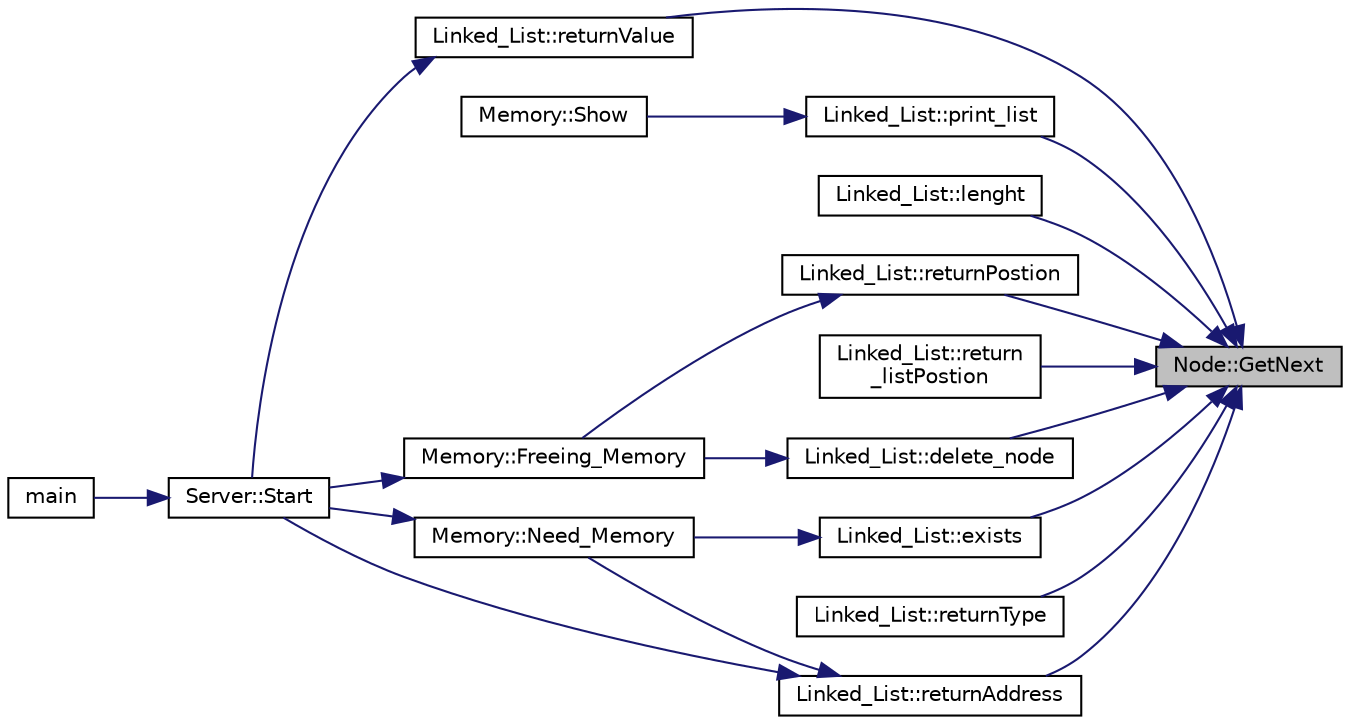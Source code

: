 digraph "Node::GetNext"
{
 // LATEX_PDF_SIZE
  edge [fontname="Helvetica",fontsize="10",labelfontname="Helvetica",labelfontsize="10"];
  node [fontname="Helvetica",fontsize="10",shape=record];
  rankdir="RL";
  Node1 [label="Node::GetNext",height=0.2,width=0.4,color="black", fillcolor="grey75", style="filled", fontcolor="black",tooltip="Getter para el siguiente nodo."];
  Node1 -> Node2 [dir="back",color="midnightblue",fontsize="10",style="solid"];
  Node2 [label="Linked_List::delete_node",height=0.2,width=0.4,color="black", fillcolor="white", style="filled",URL="$classLinked__List.html#a0754b2e38c07d74d1949f601cc4a6fff",tooltip="Se encarga de eliminar un nodo de la lista en base al nombre de la variable que almacena."];
  Node2 -> Node3 [dir="back",color="midnightblue",fontsize="10",style="solid"];
  Node3 [label="Memory::Freeing_Memory",height=0.2,width=0.4,color="black", fillcolor="white", style="filled",URL="$classMemory.html#a9ac8687489640f91fb75184426948413",tooltip="Se encarga de liberar un espacio en memoria."];
  Node3 -> Node4 [dir="back",color="midnightblue",fontsize="10",style="solid"];
  Node4 [label="Server::Start",height=0.2,width=0.4,color="black", fillcolor="white", style="filled",URL="$classServer.html#acaea883b722927c7d8299a74447c8d1b",tooltip="Se encarga de levantar el servidor el cual estara acargo del el manejo de la memoria."];
  Node4 -> Node5 [dir="back",color="midnightblue",fontsize="10",style="solid"];
  Node5 [label="main",height=0.2,width=0.4,color="black", fillcolor="white", style="filled",URL="$main_8cpp.html#a0ddf1224851353fc92bfbff6f499fa97",tooltip=" "];
  Node1 -> Node6 [dir="back",color="midnightblue",fontsize="10",style="solid"];
  Node6 [label="Linked_List::exists",height=0.2,width=0.4,color="black", fillcolor="white", style="filled",URL="$classLinked__List.html#a34548d7c56f3ceffec8c1755e01caccd",tooltip="Se encarga de verificar si una variable se encuentra almacenada en una lista enlazada."];
  Node6 -> Node7 [dir="back",color="midnightblue",fontsize="10",style="solid"];
  Node7 [label="Memory::Need_Memory",height=0.2,width=0.4,color="black", fillcolor="white", style="filled",URL="$classMemory.html#a33fd5c5e117fccccd73f096f442c58f6",tooltip="Solicita memoria, lo que puede resultar en una sobreescritura, una nueva direccion o en el reciclaje ..."];
  Node7 -> Node4 [dir="back",color="midnightblue",fontsize="10",style="solid"];
  Node1 -> Node8 [dir="back",color="midnightblue",fontsize="10",style="solid"];
  Node8 [label="Linked_List::lenght",height=0.2,width=0.4,color="black", fillcolor="white", style="filled",URL="$classLinked__List.html#a01585750441ef126d47345bbe1fece36",tooltip="Se encarga de obtener la longitud de la lista enlazada."];
  Node1 -> Node9 [dir="back",color="midnightblue",fontsize="10",style="solid"];
  Node9 [label="Linked_List::print_list",height=0.2,width=0.4,color="black", fillcolor="white", style="filled",URL="$classLinked__List.html#afe2e3a5be298d0648e51d1947fdb7707",tooltip="Se encarga de printear en consola la totalidad de la lista enlazada con cada uno de los parametros de..."];
  Node9 -> Node10 [dir="back",color="midnightblue",fontsize="10",style="solid"];
  Node10 [label="Memory::Show",height=0.2,width=0.4,color="black", fillcolor="white", style="filled",URL="$classMemory.html#a1e56f1ad16fa009a38571fccb91a9d94",tooltip="Se encarga de mostrar la lista de las posiciones que se pueden reciclar."];
  Node1 -> Node11 [dir="back",color="midnightblue",fontsize="10",style="solid"];
  Node11 [label="Linked_List::return\l_listPostion",height=0.2,width=0.4,color="black", fillcolor="white", style="filled",URL="$classLinked__List.html#aa5a842b194526c0c11154c0eac45d1bd",tooltip="Se encarga de retornar la posicion mas cercana a otra en una lista dada por el nodo que recibe."];
  Node1 -> Node12 [dir="back",color="midnightblue",fontsize="10",style="solid"];
  Node12 [label="Linked_List::returnAddress",height=0.2,width=0.4,color="black", fillcolor="white", style="filled",URL="$classLinked__List.html#acf383a80747d6d43f3a2a200a98a7df4",tooltip="Se encarga de retornar el tipo de una variable almacenada en la lista enlazada."];
  Node12 -> Node7 [dir="back",color="midnightblue",fontsize="10",style="solid"];
  Node12 -> Node4 [dir="back",color="midnightblue",fontsize="10",style="solid"];
  Node1 -> Node13 [dir="back",color="midnightblue",fontsize="10",style="solid"];
  Node13 [label="Linked_List::returnPostion",height=0.2,width=0.4,color="black", fillcolor="white", style="filled",URL="$classLinked__List.html#a61c3cff153e9177629fb7fc4f0a8b902",tooltip="Se encarga de retornar la posicion en la que se encuentra almacenado el nodo con respecto al offset."];
  Node13 -> Node3 [dir="back",color="midnightblue",fontsize="10",style="solid"];
  Node1 -> Node14 [dir="back",color="midnightblue",fontsize="10",style="solid"];
  Node14 [label="Linked_List::returnType",height=0.2,width=0.4,color="black", fillcolor="white", style="filled",URL="$classLinked__List.html#a7bef6c987572803a632b62f5244be818",tooltip=" "];
  Node1 -> Node15 [dir="back",color="midnightblue",fontsize="10",style="solid"];
  Node15 [label="Linked_List::returnValue",height=0.2,width=0.4,color="black", fillcolor="white", style="filled",URL="$classLinked__List.html#a3b00cee10f3f33b3405611b19951095f",tooltip="Se encarga de retornar el valor que contiene el nodo que se busca."];
  Node15 -> Node4 [dir="back",color="midnightblue",fontsize="10",style="solid"];
}
